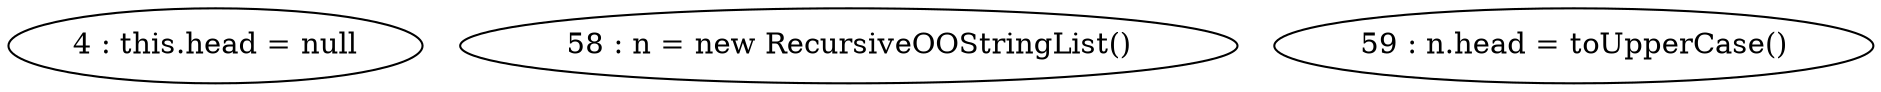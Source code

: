 digraph G {
"4 : this.head = null"
"58 : n = new RecursiveOOStringList()"
"59 : n.head = toUpperCase()"
}